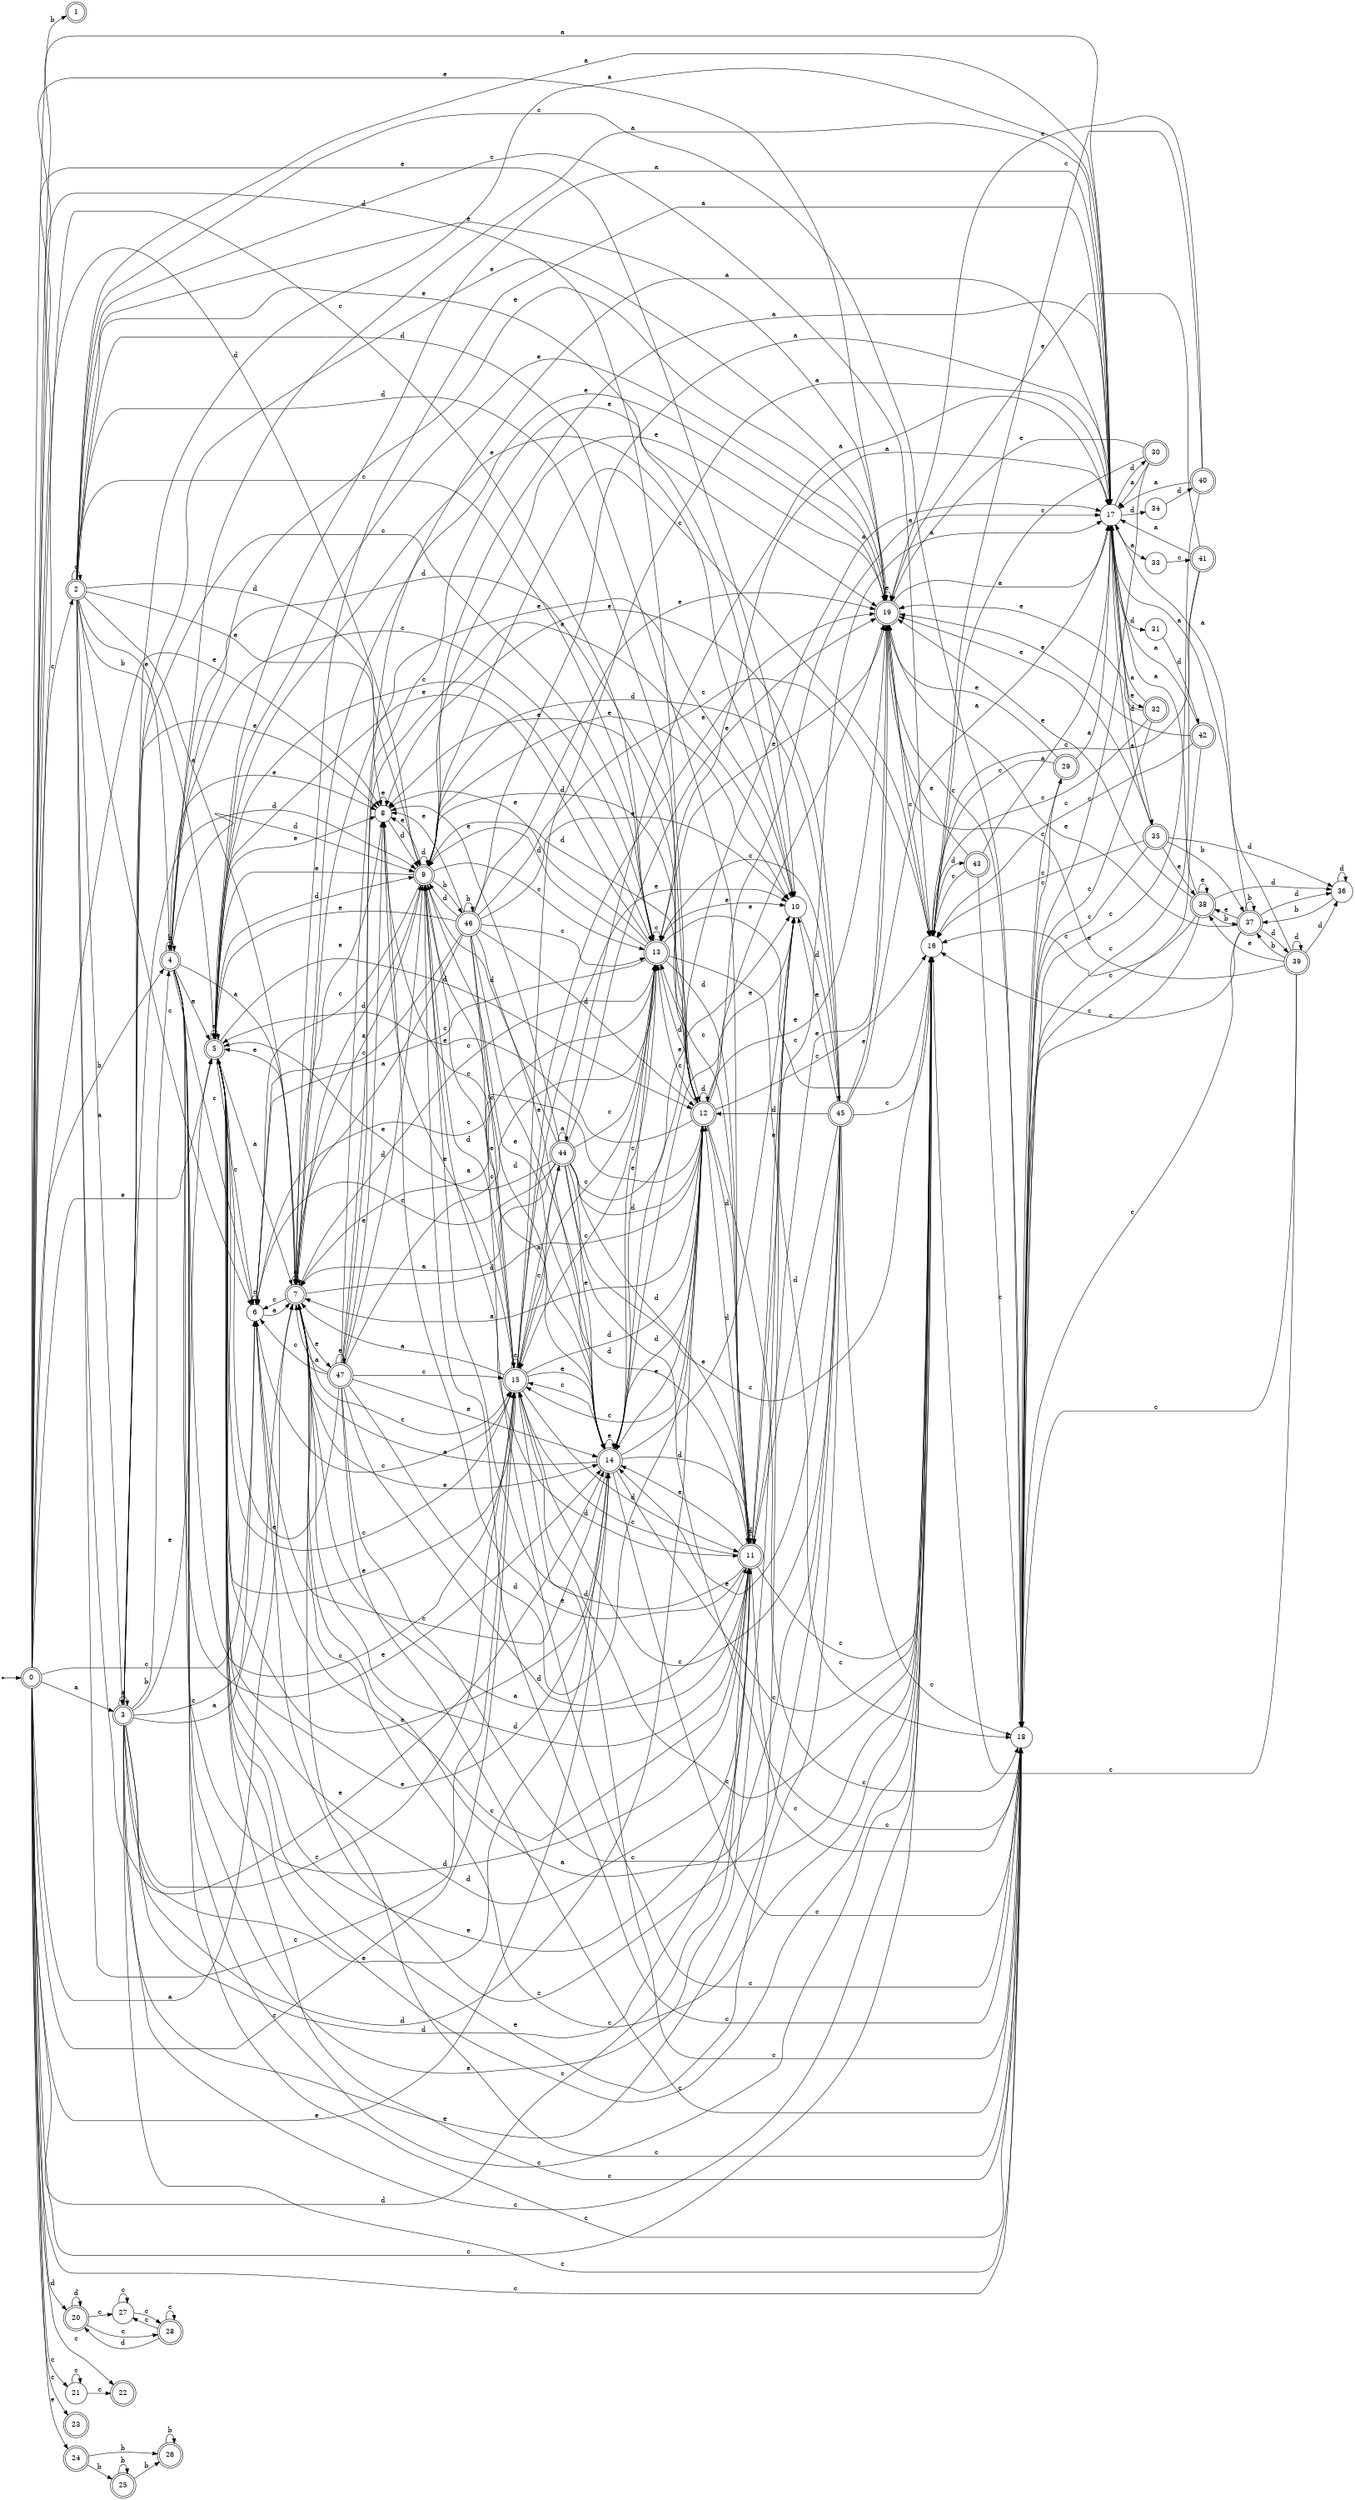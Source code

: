 digraph finite_state_machine {
rankdir=LR;
size="20,20";
node [shape = point]; "dummy0"
node [shape = doublecircle]; "0";"dummy0" -> "0";
node [shape = doublecircle]; "1";node [shape = doublecircle]; "2";node [shape = doublecircle]; "3";node [shape = doublecircle]; "4";node [shape = doublecircle]; "5";node [shape = circle]; "6";
node [shape = doublecircle]; "7";node [shape = circle]; "8";
node [shape = doublecircle]; "9";node [shape = circle]; "10";
node [shape = doublecircle]; "11";node [shape = doublecircle]; "12";node [shape = doublecircle]; "13";node [shape = doublecircle]; "14";node [shape = doublecircle]; "15";node [shape = circle]; "16";
node [shape = circle]; "17";
node [shape = circle]; "18";
node [shape = doublecircle]; "19";node [shape = doublecircle]; "20";node [shape = circle]; "21";
node [shape = doublecircle]; "22";node [shape = doublecircle]; "23";node [shape = doublecircle]; "24";node [shape = doublecircle]; "25";node [shape = doublecircle]; "26";node [shape = circle]; "27";
node [shape = doublecircle]; "28";node [shape = doublecircle]; "29";node [shape = doublecircle]; "30";node [shape = circle]; "31";
node [shape = doublecircle]; "32";node [shape = circle]; "33";
node [shape = circle]; "34";
node [shape = doublecircle]; "35";node [shape = circle]; "36";
node [shape = doublecircle]; "37";node [shape = doublecircle]; "38";node [shape = doublecircle]; "39";node [shape = doublecircle]; "40";node [shape = doublecircle]; "41";node [shape = doublecircle]; "42";node [shape = doublecircle]; "43";node [shape = doublecircle]; "44";node [shape = doublecircle]; "45";node [shape = doublecircle]; "46";node [shape = doublecircle]; "47";"0" -> "1" [label = "b"];
 "0" -> "4" [label = "b"];
 "0" -> "2" [label = "c"];
 "0" -> "6" [label = "c"];
 "0" -> "13" [label = "c"];
 "0" -> "15" [label = "c"];
 "0" -> "16" [label = "c"];
 "0" -> "18" [label = "c"];
 "0" -> "21" [label = "c"];
 "0" -> "22" [label = "c"];
 "0" -> "23" [label = "c"];
 "0" -> "17" [label = "a"];
 "0" -> "3" [label = "a"];
 "0" -> "7" [label = "a"];
 "0" -> "19" [label = "e"];
 "0" -> "5" [label = "e"];
 "0" -> "8" [label = "e"];
 "0" -> "24" [label = "e"];
 "0" -> "10" [label = "e"];
 "0" -> "14" [label = "e"];
 "0" -> "9" [label = "d"];
 "0" -> "11" [label = "d"];
 "0" -> "12" [label = "d"];
 "0" -> "20" [label = "d"];
 "24" -> "25" [label = "b"];
 "24" -> "26" [label = "b"];
 "26" -> "26" [label = "b"];
 "25" -> "25" [label = "b"];
 "25" -> "26" [label = "b"];
 "21" -> "21" [label = "c"];
 "21" -> "22" [label = "c"];
 "20" -> "20" [label = "d"];
 "20" -> "27" [label = "c"];
 "20" -> "28" [label = "c"];
 "28" -> "27" [label = "c"];
 "28" -> "28" [label = "c"];
 "28" -> "20" [label = "d"];
 "27" -> "27" [label = "c"];
 "27" -> "28" [label = "c"];
 "19" -> "19" [label = "e"];
 "19" -> "16" [label = "c"];
 "19" -> "18" [label = "c"];
 "19" -> "17" [label = "a"];
 "18" -> "29" [label = "c"];
 "29" -> "16" [label = "c"];
 "29" -> "18" [label = "c"];
 "29" -> "17" [label = "a"];
 "29" -> "19" [label = "e"];
 "17" -> "34" [label = "d"];
 "17" -> "35" [label = "d"];
 "17" -> "30" [label = "d"];
 "17" -> "31" [label = "d"];
 "17" -> "32" [label = "e"];
 "17" -> "33" [label = "a"];
 "35" -> "36" [label = "d"];
 "35" -> "37" [label = "b"];
 "35" -> "19" [label = "e"];
 "35" -> "38" [label = "e"];
 "35" -> "17" [label = "a"];
 "35" -> "16" [label = "c"];
 "35" -> "18" [label = "c"];
 "38" -> "19" [label = "e"];
 "38" -> "38" [label = "e"];
 "38" -> "36" [label = "d"];
 "38" -> "37" [label = "b"];
 "38" -> "17" [label = "a"];
 "38" -> "16" [label = "c"];
 "38" -> "18" [label = "c"];
 "37" -> "37" [label = "b"];
 "37" -> "36" [label = "d"];
 "37" -> "39" [label = "d"];
 "37" -> "19" [label = "e"];
 "37" -> "38" [label = "e"];
 "37" -> "17" [label = "a"];
 "37" -> "16" [label = "c"];
 "37" -> "18" [label = "c"];
 "39" -> "36" [label = "d"];
 "39" -> "39" [label = "d"];
 "39" -> "37" [label = "b"];
 "39" -> "19" [label = "e"];
 "39" -> "38" [label = "e"];
 "39" -> "17" [label = "a"];
 "39" -> "16" [label = "c"];
 "39" -> "18" [label = "c"];
 "36" -> "36" [label = "d"];
 "36" -> "37" [label = "b"];
 "34" -> "40" [label = "d"];
 "40" -> "17" [label = "a"];
 "40" -> "16" [label = "c"];
 "40" -> "18" [label = "c"];
 "40" -> "19" [label = "e"];
 "33" -> "41" [label = "c"];
 "41" -> "17" [label = "a"];
 "41" -> "16" [label = "c"];
 "41" -> "18" [label = "c"];
 "41" -> "19" [label = "e"];
 "32" -> "17" [label = "a"];
 "32" -> "16" [label = "c"];
 "32" -> "18" [label = "c"];
 "32" -> "19" [label = "e"];
 "31" -> "42" [label = "d"];
 "42" -> "17" [label = "a"];
 "42" -> "16" [label = "c"];
 "42" -> "18" [label = "c"];
 "42" -> "19" [label = "e"];
 "30" -> "17" [label = "a"];
 "30" -> "16" [label = "c"];
 "30" -> "18" [label = "c"];
 "30" -> "19" [label = "e"];
 "16" -> "43" [label = "d"];
 "43" -> "16" [label = "c"];
 "43" -> "18" [label = "c"];
 "43" -> "17" [label = "a"];
 "43" -> "19" [label = "e"];
 "15" -> "16" [label = "c"];
 "15" -> "18" [label = "c"];
 "15" -> "6" [label = "c"];
 "15" -> "13" [label = "c"];
 "15" -> "15" [label = "c"];
 "15" -> "17" [label = "a"];
 "15" -> "44" [label = "a"];
 "15" -> "7" [label = "a"];
 "15" -> "19" [label = "e"];
 "15" -> "5" [label = "e"];
 "15" -> "8" [label = "e"];
 "15" -> "10" [label = "e"];
 "15" -> "14" [label = "e"];
 "15" -> "9" [label = "d"];
 "15" -> "11" [label = "d"];
 "15" -> "12" [label = "d"];
 "44" -> "17" [label = "a"];
 "44" -> "44" [label = "a"];
 "44" -> "7" [label = "a"];
 "44" -> "16" [label = "c"];
 "44" -> "18" [label = "c"];
 "44" -> "6" [label = "c"];
 "44" -> "13" [label = "c"];
 "44" -> "15" [label = "c"];
 "44" -> "19" [label = "e"];
 "44" -> "5" [label = "e"];
 "44" -> "8" [label = "e"];
 "44" -> "10" [label = "e"];
 "44" -> "14" [label = "e"];
 "44" -> "9" [label = "d"];
 "44" -> "11" [label = "d"];
 "44" -> "12" [label = "d"];
 "14" -> "19" [label = "e"];
 "14" -> "5" [label = "e"];
 "14" -> "8" [label = "e"];
 "14" -> "10" [label = "e"];
 "14" -> "14" [label = "e"];
 "14" -> "16" [label = "c"];
 "14" -> "18" [label = "c"];
 "14" -> "6" [label = "c"];
 "14" -> "13" [label = "c"];
 "14" -> "15" [label = "c"];
 "14" -> "17" [label = "a"];
 "14" -> "7" [label = "a"];
 "14" -> "9" [label = "d"];
 "14" -> "11" [label = "d"];
 "14" -> "12" [label = "d"];
 "13" -> "16" [label = "c"];
 "13" -> "18" [label = "c"];
 "13" -> "6" [label = "c"];
 "13" -> "13" [label = "c"];
 "13" -> "15" [label = "c"];
 "13" -> "19" [label = "e"];
 "13" -> "5" [label = "e"];
 "13" -> "8" [label = "e"];
 "13" -> "10" [label = "e"];
 "13" -> "14" [label = "e"];
 "13" -> "17" [label = "a"];
 "13" -> "7" [label = "a"];
 "13" -> "9" [label = "d"];
 "13" -> "11" [label = "d"];
 "13" -> "12" [label = "d"];
 "12" -> "9" [label = "d"];
 "12" -> "11" [label = "d"];
 "12" -> "12" [label = "d"];
 "12" -> "19" [label = "e"];
 "12" -> "5" [label = "e"];
 "12" -> "8" [label = "e"];
 "12" -> "10" [label = "e"];
 "12" -> "14" [label = "e"];
 "12" -> "16" [label = "c"];
 "12" -> "18" [label = "c"];
 "12" -> "6" [label = "c"];
 "12" -> "13" [label = "c"];
 "12" -> "15" [label = "c"];
 "12" -> "17" [label = "a"];
 "12" -> "7" [label = "a"];
 "11" -> "9" [label = "d"];
 "11" -> "11" [label = "d"];
 "11" -> "12" [label = "d"];
 "11" -> "19" [label = "e"];
 "11" -> "5" [label = "e"];
 "11" -> "8" [label = "e"];
 "11" -> "10" [label = "e"];
 "11" -> "14" [label = "e"];
 "11" -> "16" [label = "c"];
 "11" -> "18" [label = "c"];
 "11" -> "6" [label = "c"];
 "11" -> "13" [label = "c"];
 "11" -> "15" [label = "c"];
 "11" -> "17" [label = "a"];
 "11" -> "7" [label = "a"];
 "10" -> "45" [label = "d"];
 "45" -> "19" [label = "e"];
 "45" -> "5" [label = "e"];
 "45" -> "8" [label = "e"];
 "45" -> "10" [label = "e"];
 "45" -> "14" [label = "e"];
 "45" -> "16" [label = "c"];
 "45" -> "18" [label = "c"];
 "45" -> "6" [label = "c"];
 "45" -> "13" [label = "c"];
 "45" -> "15" [label = "c"];
 "45" -> "17" [label = "a"];
 "45" -> "7" [label = "a"];
 "45" -> "9" [label = "d"];
 "45" -> "11" [label = "d"];
 "45" -> "12" [label = "d"];
 "9" -> "9" [label = "d"];
 "9" -> "11" [label = "d"];
 "9" -> "12" [label = "d"];
 "9" -> "19" [label = "e"];
 "9" -> "5" [label = "e"];
 "9" -> "8" [label = "e"];
 "9" -> "10" [label = "e"];
 "9" -> "14" [label = "e"];
 "9" -> "46" [label = "b"];
 "9" -> "16" [label = "c"];
 "9" -> "18" [label = "c"];
 "9" -> "6" [label = "c"];
 "9" -> "13" [label = "c"];
 "9" -> "15" [label = "c"];
 "9" -> "17" [label = "a"];
 "9" -> "7" [label = "a"];
 "46" -> "46" [label = "b"];
 "46" -> "19" [label = "e"];
 "46" -> "5" [label = "e"];
 "46" -> "8" [label = "e"];
 "46" -> "10" [label = "e"];
 "46" -> "14" [label = "e"];
 "46" -> "9" [label = "d"];
 "46" -> "11" [label = "d"];
 "46" -> "12" [label = "d"];
 "46" -> "16" [label = "c"];
 "46" -> "18" [label = "c"];
 "46" -> "6" [label = "c"];
 "46" -> "13" [label = "c"];
 "46" -> "15" [label = "c"];
 "46" -> "17" [label = "a"];
 "46" -> "7" [label = "a"];
 "8" -> "8" [label = "e"];
 "8" -> "9" [label = "d"];
 "7" -> "17" [label = "a"];
 "7" -> "7" [label = "a"];
 "7" -> "16" [label = "c"];
 "7" -> "18" [label = "c"];
 "7" -> "6" [label = "c"];
 "7" -> "13" [label = "c"];
 "7" -> "15" [label = "c"];
 "7" -> "19" [label = "e"];
 "7" -> "5" [label = "e"];
 "7" -> "8" [label = "e"];
 "7" -> "10" [label = "e"];
 "7" -> "14" [label = "e"];
 "7" -> "47" [label = "e"];
 "7" -> "9" [label = "d"];
 "7" -> "11" [label = "d"];
 "7" -> "12" [label = "d"];
 "47" -> "19" [label = "e"];
 "47" -> "5" [label = "e"];
 "47" -> "8" [label = "e"];
 "47" -> "10" [label = "e"];
 "47" -> "14" [label = "e"];
 "47" -> "47" [label = "e"];
 "47" -> "16" [label = "c"];
 "47" -> "18" [label = "c"];
 "47" -> "6" [label = "c"];
 "47" -> "13" [label = "c"];
 "47" -> "15" [label = "c"];
 "47" -> "17" [label = "a"];
 "47" -> "7" [label = "a"];
 "47" -> "9" [label = "d"];
 "47" -> "11" [label = "d"];
 "47" -> "12" [label = "d"];
 "6" -> "6" [label = "c"];
 "6" -> "7" [label = "a"];
 "5" -> "19" [label = "e"];
 "5" -> "5" [label = "e"];
 "5" -> "8" [label = "e"];
 "5" -> "10" [label = "e"];
 "5" -> "14" [label = "e"];
 "5" -> "16" [label = "c"];
 "5" -> "18" [label = "c"];
 "5" -> "6" [label = "c"];
 "5" -> "13" [label = "c"];
 "5" -> "15" [label = "c"];
 "5" -> "17" [label = "a"];
 "5" -> "7" [label = "a"];
 "5" -> "9" [label = "d"];
 "5" -> "11" [label = "d"];
 "5" -> "12" [label = "d"];
 "4" -> "4" [label = "b"];
 "4" -> "19" [label = "e"];
 "4" -> "5" [label = "e"];
 "4" -> "8" [label = "e"];
 "4" -> "10" [label = "e"];
 "4" -> "14" [label = "e"];
 "4" -> "16" [label = "c"];
 "4" -> "18" [label = "c"];
 "4" -> "6" [label = "c"];
 "4" -> "13" [label = "c"];
 "4" -> "15" [label = "c"];
 "4" -> "17" [label = "a"];
 "4" -> "7" [label = "a"];
 "4" -> "9" [label = "d"];
 "4" -> "11" [label = "d"];
 "4" -> "12" [label = "d"];
 "3" -> "17" [label = "a"];
 "3" -> "3" [label = "a"];
 "3" -> "7" [label = "a"];
 "3" -> "4" [label = "b"];
 "3" -> "19" [label = "e"];
 "3" -> "5" [label = "e"];
 "3" -> "8" [label = "e"];
 "3" -> "10" [label = "e"];
 "3" -> "14" [label = "e"];
 "3" -> "16" [label = "c"];
 "3" -> "18" [label = "c"];
 "3" -> "6" [label = "c"];
 "3" -> "13" [label = "c"];
 "3" -> "15" [label = "c"];
 "3" -> "9" [label = "d"];
 "3" -> "11" [label = "d"];
 "3" -> "12" [label = "d"];
 "2" -> "16" [label = "c"];
 "2" -> "2" [label = "c"];
 "2" -> "18" [label = "c"];
 "2" -> "6" [label = "c"];
 "2" -> "13" [label = "c"];
 "2" -> "15" [label = "c"];
 "2" -> "17" [label = "a"];
 "2" -> "3" [label = "a"];
 "2" -> "7" [label = "a"];
 "2" -> "4" [label = "b"];
 "2" -> "19" [label = "e"];
 "2" -> "5" [label = "e"];
 "2" -> "8" [label = "e"];
 "2" -> "10" [label = "e"];
 "2" -> "14" [label = "e"];
 "2" -> "9" [label = "d"];
 "2" -> "11" [label = "d"];
 "2" -> "12" [label = "d"];
 }
